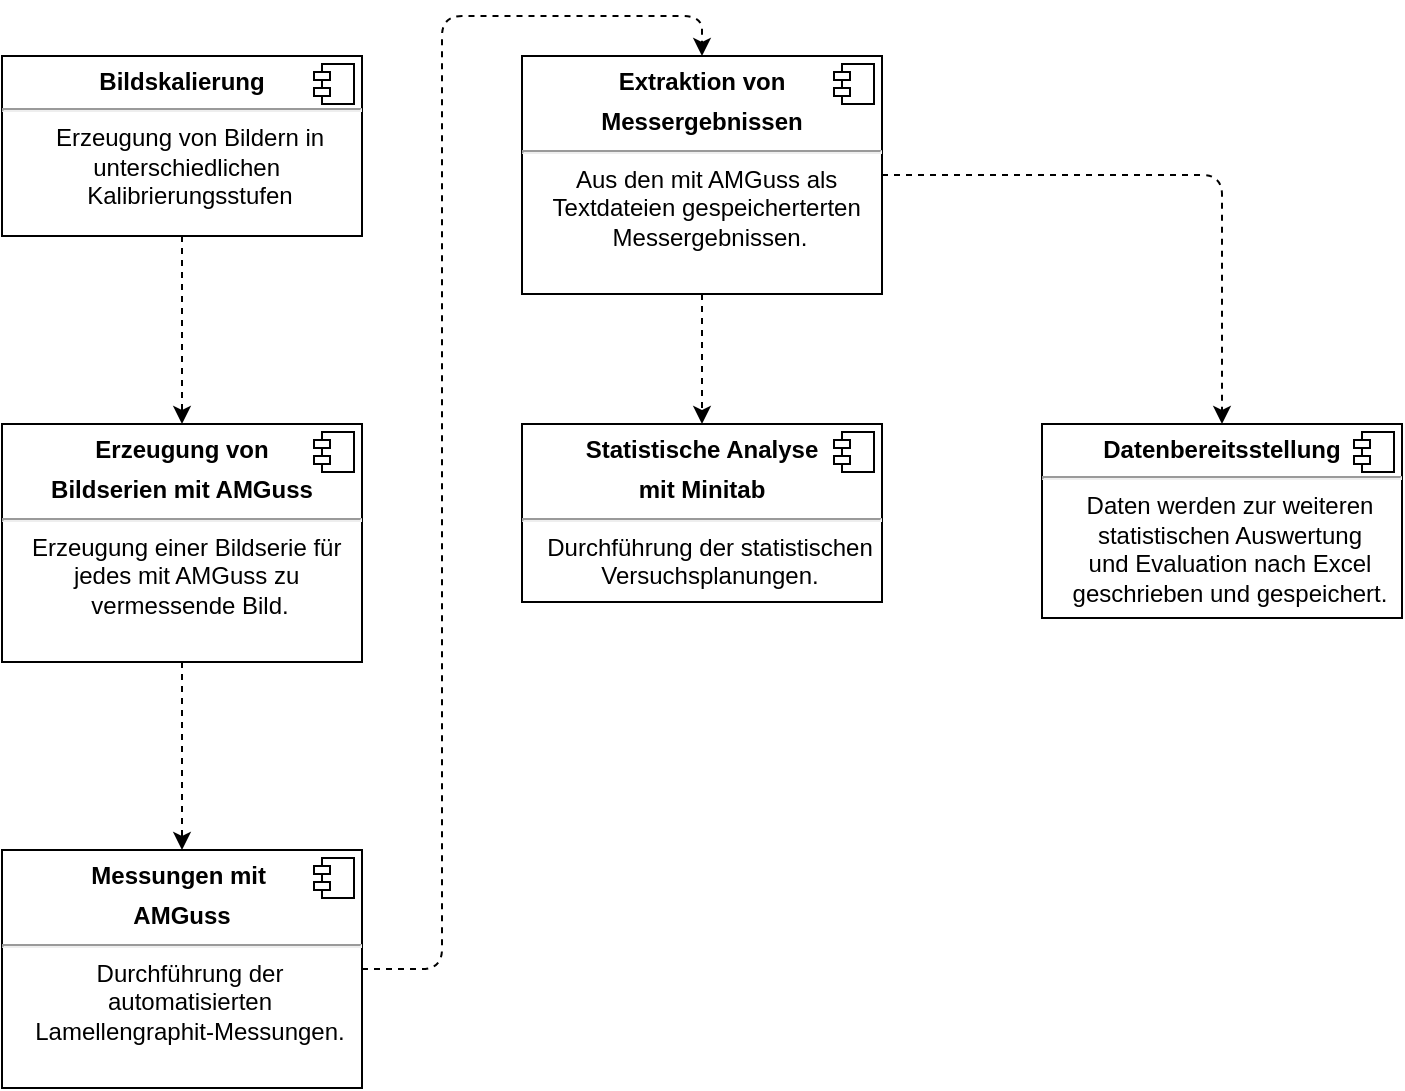 <mxfile version="14.6.13" type="device"><diagram id="ErykD1mswNJurCsdghtu" name="Seite-1"><mxGraphModel dx="1024" dy="592" grid="0" gridSize="10" guides="1" tooltips="1" connect="1" arrows="1" fold="1" page="1" pageScale="1" pageWidth="827" pageHeight="1169" math="0" shadow="0"><root><mxCell id="0"/><mxCell id="1" parent="0"/><mxCell id="dbPNPo5JX6RNrFrCnF1U-15" style="edgeStyle=orthogonalEdgeStyle;curved=0;rounded=1;sketch=0;orthogonalLoop=1;jettySize=auto;html=1;entryX=0.5;entryY=0;entryDx=0;entryDy=0;fontSize=12;endArrow=classic;endFill=1;dashed=1;" parent="1" source="dbPNPo5JX6RNrFrCnF1U-1" target="dbPNPo5JX6RNrFrCnF1U-12" edge="1"><mxGeometry relative="1" as="geometry"/></mxCell><mxCell id="dbPNPo5JX6RNrFrCnF1U-1" value="&lt;p style=&quot;margin: 0px ; margin-top: 6px ; text-align: center&quot;&gt;&lt;b&gt;Bildskalierung&lt;/b&gt;&lt;/p&gt;&lt;hr&gt;&lt;p style=&quot;text-align: center ; margin: 0px 0px 0px 8px&quot;&gt;Erzeugung von Bildern in&lt;/p&gt;&lt;p style=&quot;text-align: center ; margin: 0px 0px 0px 8px&quot;&gt;unterschiedlichen&amp;nbsp;&lt;/p&gt;&lt;p style=&quot;text-align: center ; margin: 0px 0px 0px 8px&quot;&gt;Kalibrierungsstufen&lt;/p&gt;" style="align=left;overflow=fill;html=1;dropTarget=0;rounded=0;sketch=0;fontSize=12;" parent="1" vertex="1"><mxGeometry x="50" y="51" width="180" height="90" as="geometry"/></mxCell><mxCell id="dbPNPo5JX6RNrFrCnF1U-2" value="" style="shape=component;jettyWidth=8;jettyHeight=4;" parent="dbPNPo5JX6RNrFrCnF1U-1" vertex="1"><mxGeometry x="1" width="20" height="20" relative="1" as="geometry"><mxPoint x="-24" y="4" as="offset"/></mxGeometry></mxCell><mxCell id="dbPNPo5JX6RNrFrCnF1U-17" style="edgeStyle=orthogonalEdgeStyle;curved=0;rounded=1;sketch=0;orthogonalLoop=1;jettySize=auto;html=1;entryX=0.5;entryY=0;entryDx=0;entryDy=0;dashed=1;fontSize=12;endArrow=classic;endFill=1;" parent="1" source="dbPNPo5JX6RNrFrCnF1U-3" target="dbPNPo5JX6RNrFrCnF1U-8" edge="1"><mxGeometry relative="1" as="geometry"/></mxCell><mxCell id="dbPNPo5JX6RNrFrCnF1U-3" value="&lt;p style=&quot;margin: 0px ; margin-top: 6px ; text-align: center&quot;&gt;&lt;b&gt;Messungen mit&amp;nbsp;&lt;/b&gt;&lt;/p&gt;&lt;p style=&quot;margin: 0px ; margin-top: 6px ; text-align: center&quot;&gt;&lt;b&gt;AMGuss&lt;/b&gt;&lt;/p&gt;&lt;hr&gt;&lt;p style=&quot;text-align: center ; margin: 0px 0px 0px 8px&quot;&gt;Durchführung der&lt;/p&gt;&lt;p style=&quot;text-align: center ; margin: 0px 0px 0px 8px&quot;&gt;automatisierten&lt;/p&gt;&lt;p style=&quot;text-align: center ; margin: 0px 0px 0px 8px&quot;&gt;Lamellengraphit-Messungen.&lt;/p&gt;" style="align=left;overflow=fill;html=1;dropTarget=0;rounded=0;sketch=0;fontSize=12;" parent="1" vertex="1"><mxGeometry x="50" y="448" width="180" height="119" as="geometry"/></mxCell><mxCell id="dbPNPo5JX6RNrFrCnF1U-4" value="" style="shape=component;jettyWidth=8;jettyHeight=4;" parent="dbPNPo5JX6RNrFrCnF1U-3" vertex="1"><mxGeometry x="1" width="20" height="20" relative="1" as="geometry"><mxPoint x="-24" y="4" as="offset"/></mxGeometry></mxCell><mxCell id="dbPNPo5JX6RNrFrCnF1U-23" style="edgeStyle=orthogonalEdgeStyle;curved=0;rounded=1;sketch=0;orthogonalLoop=1;jettySize=auto;html=1;entryX=0.5;entryY=0;entryDx=0;entryDy=0;dashed=1;fontSize=12;endArrow=classic;endFill=1;" parent="1" source="dbPNPo5JX6RNrFrCnF1U-8" target="dbPNPo5JX6RNrFrCnF1U-10" edge="1"><mxGeometry relative="1" as="geometry"/></mxCell><mxCell id="dbPNPo5JX6RNrFrCnF1U-24" style="edgeStyle=orthogonalEdgeStyle;curved=0;rounded=1;sketch=0;orthogonalLoop=1;jettySize=auto;html=1;entryX=0.5;entryY=0;entryDx=0;entryDy=0;dashed=1;fontSize=12;endArrow=classic;endFill=1;" parent="1" source="dbPNPo5JX6RNrFrCnF1U-8" target="dbPNPo5JX6RNrFrCnF1U-19" edge="1"><mxGeometry relative="1" as="geometry"/></mxCell><mxCell id="dbPNPo5JX6RNrFrCnF1U-8" value="&lt;p style=&quot;margin: 0px ; margin-top: 6px ; text-align: center&quot;&gt;&lt;b&gt;Extraktion von&lt;/b&gt;&lt;/p&gt;&lt;p style=&quot;margin: 0px ; margin-top: 6px ; text-align: center&quot;&gt;&lt;b&gt;Messergebnissen&lt;/b&gt;&lt;/p&gt;&lt;hr&gt;&lt;p style=&quot;text-align: center ; margin: 0px 0px 0px 8px&quot;&gt;Aus den mit AMGuss als&amp;nbsp;&lt;/p&gt;&lt;p style=&quot;text-align: center ; margin: 0px 0px 0px 8px&quot;&gt;Textdateien&amp;nbsp;&lt;span&gt;gespeicherterten&amp;nbsp;&lt;/span&gt;&lt;/p&gt;&lt;p style=&quot;text-align: center ; margin: 0px 0px 0px 8px&quot;&gt;&lt;span&gt;Messergebnissen.&lt;/span&gt;&lt;/p&gt;" style="align=left;overflow=fill;html=1;dropTarget=0;rounded=0;sketch=0;fontSize=12;" parent="1" vertex="1"><mxGeometry x="310" y="51" width="180" height="119" as="geometry"/></mxCell><mxCell id="dbPNPo5JX6RNrFrCnF1U-9" value="" style="shape=component;jettyWidth=8;jettyHeight=4;" parent="dbPNPo5JX6RNrFrCnF1U-8" vertex="1"><mxGeometry x="1" width="20" height="20" relative="1" as="geometry"><mxPoint x="-24" y="4" as="offset"/></mxGeometry></mxCell><mxCell id="dbPNPo5JX6RNrFrCnF1U-10" value="&lt;p style=&quot;margin: 0px ; margin-top: 6px ; text-align: center&quot;&gt;&lt;b&gt;Statistische Analyse&lt;/b&gt;&lt;/p&gt;&lt;p style=&quot;margin: 0px ; margin-top: 6px ; text-align: center&quot;&gt;&lt;b&gt;mit Minitab&lt;/b&gt;&lt;/p&gt;&lt;hr&gt;&lt;p style=&quot;text-align: center ; margin: 0px 0px 0px 8px&quot;&gt;Durchführung der statistischen&lt;/p&gt;&lt;p style=&quot;text-align: center ; margin: 0px 0px 0px 8px&quot;&gt;&lt;span&gt;V&lt;/span&gt;&lt;span&gt;ersuchsplanungen.&lt;/span&gt;&lt;/p&gt;" style="align=left;overflow=fill;html=1;dropTarget=0;rounded=0;sketch=0;fontSize=12;" parent="1" vertex="1"><mxGeometry x="310" y="235" width="180" height="89" as="geometry"/></mxCell><mxCell id="dbPNPo5JX6RNrFrCnF1U-11" value="" style="shape=component;jettyWidth=8;jettyHeight=4;" parent="dbPNPo5JX6RNrFrCnF1U-10" vertex="1"><mxGeometry x="1" width="20" height="20" relative="1" as="geometry"><mxPoint x="-24" y="4" as="offset"/></mxGeometry></mxCell><mxCell id="dbPNPo5JX6RNrFrCnF1U-16" style="edgeStyle=orthogonalEdgeStyle;curved=0;rounded=1;sketch=0;orthogonalLoop=1;jettySize=auto;html=1;entryX=0.5;entryY=0;entryDx=0;entryDy=0;dashed=1;fontSize=12;endArrow=classic;endFill=1;" parent="1" source="dbPNPo5JX6RNrFrCnF1U-12" target="dbPNPo5JX6RNrFrCnF1U-3" edge="1"><mxGeometry relative="1" as="geometry"/></mxCell><mxCell id="dbPNPo5JX6RNrFrCnF1U-12" value="&lt;p style=&quot;margin: 0px ; margin-top: 6px ; text-align: center&quot;&gt;&lt;b&gt;Erzeugung von&lt;/b&gt;&lt;/p&gt;&lt;p style=&quot;margin: 0px ; margin-top: 6px ; text-align: center&quot;&gt;&lt;b&gt;Bildserien mit AMGuss&lt;/b&gt;&lt;/p&gt;&lt;hr&gt;&lt;p style=&quot;text-align: center ; margin: 0px 0px 0px 8px&quot;&gt;Erzeugung einer Bildserie für&amp;nbsp;&lt;/p&gt;&lt;p style=&quot;text-align: center ; margin: 0px 0px 0px 8px&quot;&gt;jedes mit AMGuss zu&amp;nbsp;&lt;/p&gt;&lt;p style=&quot;text-align: center ; margin: 0px 0px 0px 8px&quot;&gt;vermessende Bild.&lt;/p&gt;" style="align=left;overflow=fill;html=1;dropTarget=0;rounded=0;sketch=0;fontSize=12;" parent="1" vertex="1"><mxGeometry x="50" y="235" width="180" height="119" as="geometry"/></mxCell><mxCell id="dbPNPo5JX6RNrFrCnF1U-13" value="" style="shape=component;jettyWidth=8;jettyHeight=4;" parent="dbPNPo5JX6RNrFrCnF1U-12" vertex="1"><mxGeometry x="1" width="20" height="20" relative="1" as="geometry"><mxPoint x="-24" y="4" as="offset"/></mxGeometry></mxCell><mxCell id="dbPNPo5JX6RNrFrCnF1U-19" value="&lt;p style=&quot;margin: 0px ; margin-top: 6px ; text-align: center&quot;&gt;&lt;b&gt;Datenbereitsstellung&lt;/b&gt;&lt;/p&gt;&lt;hr&gt;&lt;p style=&quot;text-align: center ; margin: 0px 0px 0px 8px&quot;&gt;&lt;span&gt;Daten werden zur weiteren&lt;/span&gt;&lt;/p&gt;&lt;p style=&quot;text-align: center ; margin: 0px 0px 0px 8px&quot;&gt;&lt;span&gt;statistischen Auswertung&lt;/span&gt;&lt;/p&gt;&lt;p style=&quot;text-align: center ; margin: 0px 0px 0px 8px&quot;&gt;&lt;span&gt;und Evaluation nach Excel&lt;/span&gt;&lt;/p&gt;&lt;p style=&quot;text-align: center ; margin: 0px 0px 0px 8px&quot;&gt;&lt;span&gt;geschrieben und gespeichert.&lt;/span&gt;&lt;br&gt;&lt;/p&gt;" style="align=left;overflow=fill;html=1;dropTarget=0;rounded=0;sketch=0;fontSize=12;" parent="1" vertex="1"><mxGeometry x="570" y="235" width="180" height="97" as="geometry"/></mxCell><mxCell id="dbPNPo5JX6RNrFrCnF1U-20" value="" style="shape=component;jettyWidth=8;jettyHeight=4;" parent="dbPNPo5JX6RNrFrCnF1U-19" vertex="1"><mxGeometry x="1" width="20" height="20" relative="1" as="geometry"><mxPoint x="-24" y="4" as="offset"/></mxGeometry></mxCell></root></mxGraphModel></diagram></mxfile>